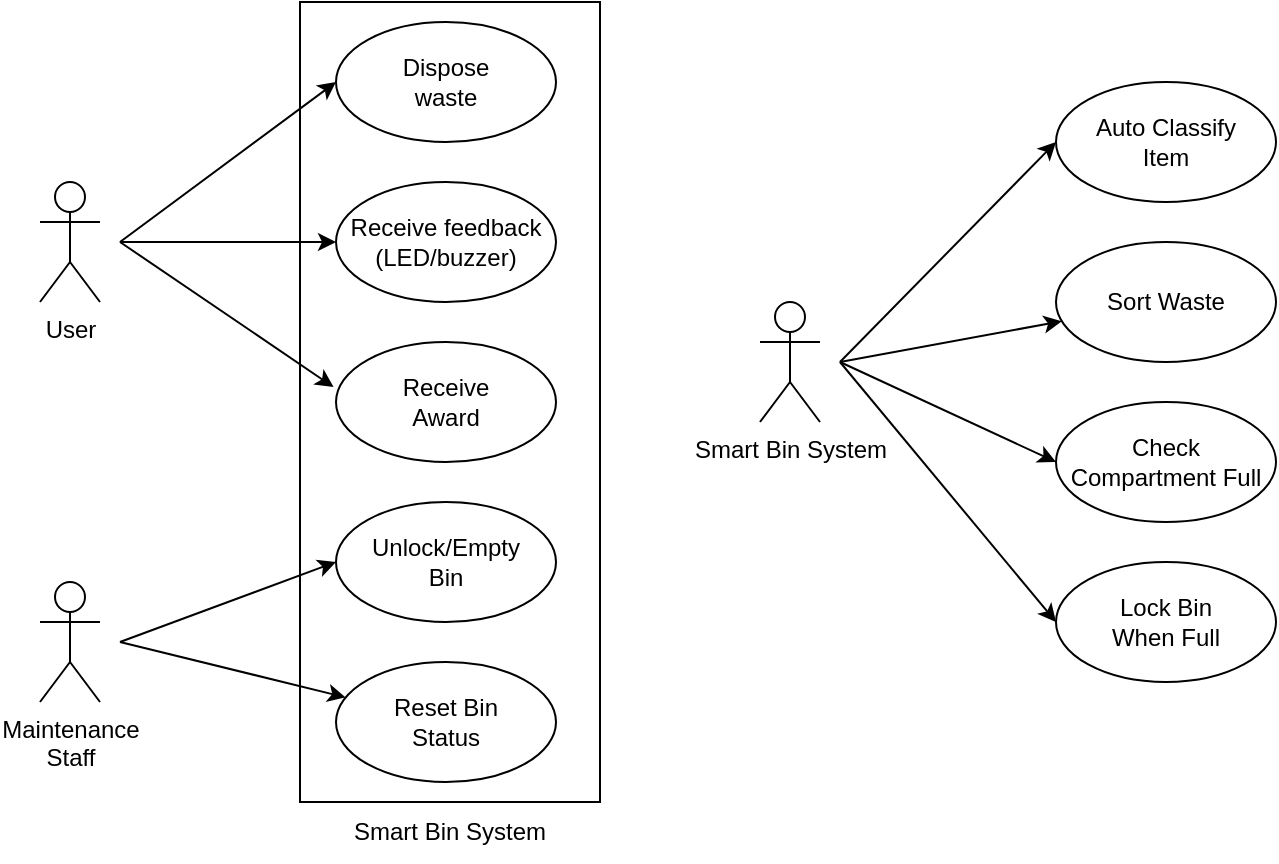 <mxfile version="26.2.2">
  <diagram name="Page-1" id="rmzDGA5WGFZ__E91ous-">
    <mxGraphModel dx="2040" dy="1189" grid="1" gridSize="10" guides="1" tooltips="1" connect="1" arrows="1" fold="1" page="1" pageScale="1" pageWidth="827" pageHeight="1169" math="0" shadow="0">
      <root>
        <mxCell id="0" />
        <mxCell id="1" parent="0" />
        <mxCell id="PZq0rWulNxrH3WrE5_gL-23" value="" style="rounded=0;whiteSpace=wrap;html=1;" vertex="1" parent="1">
          <mxGeometry x="240" y="120" width="150" height="400" as="geometry" />
        </mxCell>
        <mxCell id="PZq0rWulNxrH3WrE5_gL-8" style="edgeStyle=none;rounded=0;orthogonalLoop=1;jettySize=auto;html=1;" edge="1" parent="1" target="PZq0rWulNxrH3WrE5_gL-4">
          <mxGeometry relative="1" as="geometry">
            <mxPoint x="150" y="240" as="sourcePoint" />
          </mxGeometry>
        </mxCell>
        <mxCell id="PZq0rWulNxrH3WrE5_gL-9" style="edgeStyle=none;rounded=0;orthogonalLoop=1;jettySize=auto;html=1;entryX=-0.011;entryY=0.376;entryDx=0;entryDy=0;entryPerimeter=0;" edge="1" parent="1" target="PZq0rWulNxrH3WrE5_gL-5">
          <mxGeometry relative="1" as="geometry">
            <mxPoint x="150" y="240" as="sourcePoint" />
          </mxGeometry>
        </mxCell>
        <mxCell id="PZq0rWulNxrH3WrE5_gL-1" value="User" style="shape=umlActor;verticalLabelPosition=bottom;verticalAlign=top;html=1;outlineConnect=0;" vertex="1" parent="1">
          <mxGeometry x="110" y="210" width="30" height="60" as="geometry" />
        </mxCell>
        <mxCell id="PZq0rWulNxrH3WrE5_gL-3" value="Dispose&lt;div&gt;waste&lt;/div&gt;" style="ellipse;whiteSpace=wrap;html=1;" vertex="1" parent="1">
          <mxGeometry x="258" y="130" width="110" height="60" as="geometry" />
        </mxCell>
        <mxCell id="PZq0rWulNxrH3WrE5_gL-4" value="Receive feedback&lt;div&gt;(LED/buzzer)&lt;/div&gt;" style="ellipse;whiteSpace=wrap;html=1;" vertex="1" parent="1">
          <mxGeometry x="258" y="210" width="110" height="60" as="geometry" />
        </mxCell>
        <mxCell id="PZq0rWulNxrH3WrE5_gL-5" value="Receive&lt;div&gt;Award&lt;/div&gt;" style="ellipse;whiteSpace=wrap;html=1;" vertex="1" parent="1">
          <mxGeometry x="258" y="290" width="110" height="60" as="geometry" />
        </mxCell>
        <mxCell id="PZq0rWulNxrH3WrE5_gL-7" style="edgeStyle=none;rounded=0;orthogonalLoop=1;jettySize=auto;html=1;entryX=0;entryY=0.5;entryDx=0;entryDy=0;" edge="1" parent="1" target="PZq0rWulNxrH3WrE5_gL-3">
          <mxGeometry relative="1" as="geometry">
            <mxPoint x="150" y="240" as="sourcePoint" />
            <mxPoint x="200" y="210" as="targetPoint" />
          </mxGeometry>
        </mxCell>
        <mxCell id="PZq0rWulNxrH3WrE5_gL-10" style="edgeStyle=none;rounded=0;orthogonalLoop=1;jettySize=auto;html=1;" edge="1" target="PZq0rWulNxrH3WrE5_gL-14" parent="1">
          <mxGeometry relative="1" as="geometry">
            <mxPoint x="150" y="440" as="sourcePoint" />
          </mxGeometry>
        </mxCell>
        <mxCell id="PZq0rWulNxrH3WrE5_gL-12" value="Maintenance&lt;div&gt;Staff&lt;/div&gt;" style="shape=umlActor;verticalLabelPosition=bottom;verticalAlign=top;html=1;outlineConnect=0;" vertex="1" parent="1">
          <mxGeometry x="110" y="410" width="30" height="60" as="geometry" />
        </mxCell>
        <mxCell id="PZq0rWulNxrH3WrE5_gL-13" value="Unlock/Empty&lt;div&gt;Bin&lt;/div&gt;" style="ellipse;whiteSpace=wrap;html=1;" vertex="1" parent="1">
          <mxGeometry x="258" y="370" width="110" height="60" as="geometry" />
        </mxCell>
        <mxCell id="PZq0rWulNxrH3WrE5_gL-14" value="Reset Bin&lt;div&gt;Status&lt;/div&gt;" style="ellipse;whiteSpace=wrap;html=1;" vertex="1" parent="1">
          <mxGeometry x="258" y="450" width="110" height="60" as="geometry" />
        </mxCell>
        <mxCell id="PZq0rWulNxrH3WrE5_gL-16" style="edgeStyle=none;rounded=0;orthogonalLoop=1;jettySize=auto;html=1;entryX=0;entryY=0.5;entryDx=0;entryDy=0;" edge="1" target="PZq0rWulNxrH3WrE5_gL-13" parent="1">
          <mxGeometry relative="1" as="geometry">
            <mxPoint x="150" y="440" as="sourcePoint" />
            <mxPoint x="190" y="450" as="targetPoint" />
          </mxGeometry>
        </mxCell>
        <mxCell id="PZq0rWulNxrH3WrE5_gL-17" style="edgeStyle=none;rounded=0;orthogonalLoop=1;jettySize=auto;html=1;" edge="1" target="PZq0rWulNxrH3WrE5_gL-20" parent="1">
          <mxGeometry relative="1" as="geometry">
            <mxPoint x="510" y="300" as="sourcePoint" />
          </mxGeometry>
        </mxCell>
        <mxCell id="PZq0rWulNxrH3WrE5_gL-29" style="edgeStyle=none;rounded=0;orthogonalLoop=1;jettySize=auto;html=1;entryX=0;entryY=0.5;entryDx=0;entryDy=0;" edge="1" parent="1" target="PZq0rWulNxrH3WrE5_gL-27">
          <mxGeometry relative="1" as="geometry">
            <mxPoint x="510" y="300" as="sourcePoint" />
          </mxGeometry>
        </mxCell>
        <mxCell id="PZq0rWulNxrH3WrE5_gL-30" style="edgeStyle=none;rounded=0;orthogonalLoop=1;jettySize=auto;html=1;entryX=0;entryY=0.5;entryDx=0;entryDy=0;" edge="1" parent="1" target="PZq0rWulNxrH3WrE5_gL-28">
          <mxGeometry relative="1" as="geometry">
            <mxPoint x="510" y="300" as="sourcePoint" />
          </mxGeometry>
        </mxCell>
        <mxCell id="PZq0rWulNxrH3WrE5_gL-18" value="Smart Bin System" style="shape=umlActor;verticalLabelPosition=bottom;verticalAlign=top;html=1;outlineConnect=0;" vertex="1" parent="1">
          <mxGeometry x="470" y="270" width="30" height="60" as="geometry" />
        </mxCell>
        <mxCell id="PZq0rWulNxrH3WrE5_gL-19" value="Auto Classify&lt;div&gt;Item&lt;/div&gt;" style="ellipse;whiteSpace=wrap;html=1;" vertex="1" parent="1">
          <mxGeometry x="618" y="160" width="110" height="60" as="geometry" />
        </mxCell>
        <mxCell id="PZq0rWulNxrH3WrE5_gL-20" value="Sort Waste" style="ellipse;whiteSpace=wrap;html=1;" vertex="1" parent="1">
          <mxGeometry x="618" y="240" width="110" height="60" as="geometry" />
        </mxCell>
        <mxCell id="PZq0rWulNxrH3WrE5_gL-21" style="edgeStyle=none;rounded=0;orthogonalLoop=1;jettySize=auto;html=1;entryX=0;entryY=0.5;entryDx=0;entryDy=0;" edge="1" target="PZq0rWulNxrH3WrE5_gL-19" parent="1">
          <mxGeometry relative="1" as="geometry">
            <mxPoint x="510" y="300" as="sourcePoint" />
            <mxPoint x="550" y="240" as="targetPoint" />
          </mxGeometry>
        </mxCell>
        <mxCell id="PZq0rWulNxrH3WrE5_gL-24" value="Smart Bin System" style="text;html=1;align=center;verticalAlign=middle;whiteSpace=wrap;rounded=0;" vertex="1" parent="1">
          <mxGeometry x="240" y="520" width="150" height="30" as="geometry" />
        </mxCell>
        <mxCell id="PZq0rWulNxrH3WrE5_gL-27" value="Check Compartment Full" style="ellipse;whiteSpace=wrap;html=1;" vertex="1" parent="1">
          <mxGeometry x="618" y="320" width="110" height="60" as="geometry" />
        </mxCell>
        <mxCell id="PZq0rWulNxrH3WrE5_gL-28" value="Lock Bin&lt;div&gt;When Full&lt;/div&gt;" style="ellipse;whiteSpace=wrap;html=1;" vertex="1" parent="1">
          <mxGeometry x="618" y="400" width="110" height="60" as="geometry" />
        </mxCell>
      </root>
    </mxGraphModel>
  </diagram>
</mxfile>
